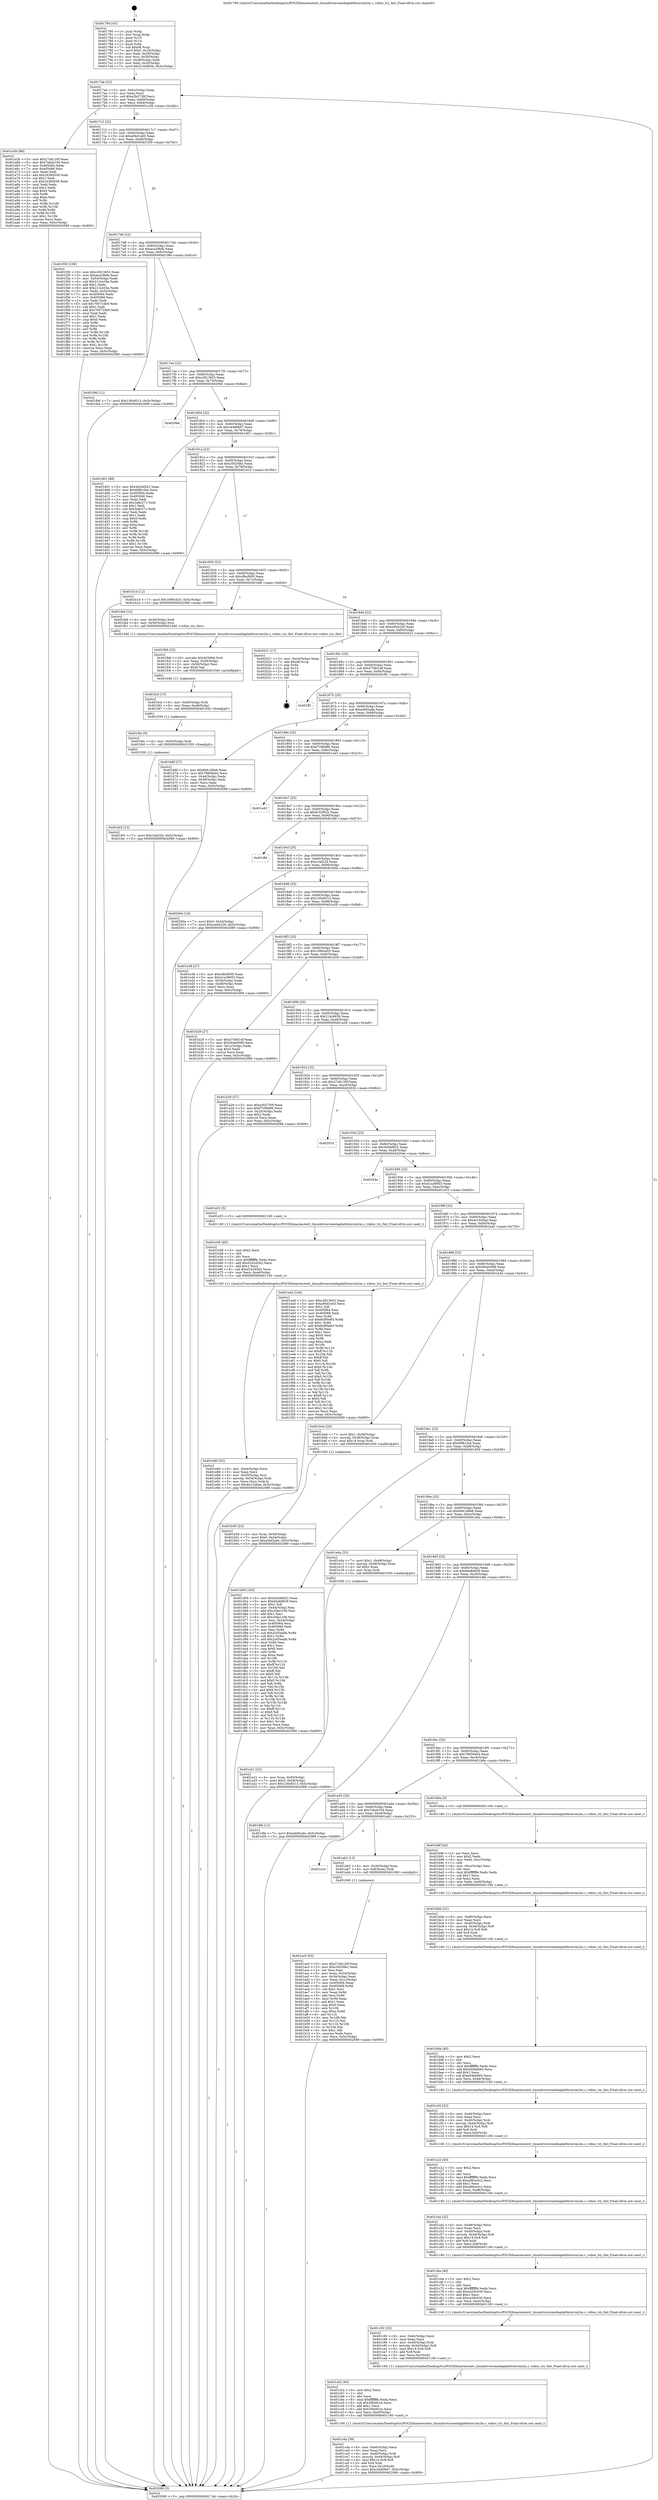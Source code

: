 digraph "0x401780" {
  label = "0x401780 (/mnt/c/Users/mathe/Desktop/tcc/POCII/binaries/extr_linuxdriversmediaplatformvim2m.c_vidioc_try_fmt_Final-ollvm.out::main(0))"
  labelloc = "t"
  node[shape=record]

  Entry [label="",width=0.3,height=0.3,shape=circle,fillcolor=black,style=filled]
  "0x4017ab" [label="{
     0x4017ab [23]\l
     | [instrs]\l
     &nbsp;&nbsp;0x4017ab \<+3\>: mov -0x5c(%rbp),%eax\l
     &nbsp;&nbsp;0x4017ae \<+2\>: mov %eax,%ecx\l
     &nbsp;&nbsp;0x4017b0 \<+6\>: sub $0xa3b3730f,%ecx\l
     &nbsp;&nbsp;0x4017b6 \<+3\>: mov %eax,-0x60(%rbp)\l
     &nbsp;&nbsp;0x4017b9 \<+3\>: mov %ecx,-0x64(%rbp)\l
     &nbsp;&nbsp;0x4017bc \<+6\>: je 0000000000401a5b \<main+0x2db\>\l
  }"]
  "0x401a5b" [label="{
     0x401a5b [88]\l
     | [instrs]\l
     &nbsp;&nbsp;0x401a5b \<+5\>: mov $0x27a8120f,%eax\l
     &nbsp;&nbsp;0x401a60 \<+5\>: mov $0x7ebab104,%ecx\l
     &nbsp;&nbsp;0x401a65 \<+7\>: mov 0x405064,%edx\l
     &nbsp;&nbsp;0x401a6c \<+7\>: mov 0x405068,%esi\l
     &nbsp;&nbsp;0x401a73 \<+2\>: mov %edx,%edi\l
     &nbsp;&nbsp;0x401a75 \<+6\>: add $0x24384558,%edi\l
     &nbsp;&nbsp;0x401a7b \<+3\>: sub $0x1,%edi\l
     &nbsp;&nbsp;0x401a7e \<+6\>: sub $0x24384558,%edi\l
     &nbsp;&nbsp;0x401a84 \<+3\>: imul %edi,%edx\l
     &nbsp;&nbsp;0x401a87 \<+3\>: and $0x1,%edx\l
     &nbsp;&nbsp;0x401a8a \<+3\>: cmp $0x0,%edx\l
     &nbsp;&nbsp;0x401a8d \<+4\>: sete %r8b\l
     &nbsp;&nbsp;0x401a91 \<+3\>: cmp $0xa,%esi\l
     &nbsp;&nbsp;0x401a94 \<+4\>: setl %r9b\l
     &nbsp;&nbsp;0x401a98 \<+3\>: mov %r8b,%r10b\l
     &nbsp;&nbsp;0x401a9b \<+3\>: and %r9b,%r10b\l
     &nbsp;&nbsp;0x401a9e \<+3\>: xor %r9b,%r8b\l
     &nbsp;&nbsp;0x401aa1 \<+3\>: or %r8b,%r10b\l
     &nbsp;&nbsp;0x401aa4 \<+4\>: test $0x1,%r10b\l
     &nbsp;&nbsp;0x401aa8 \<+3\>: cmovne %ecx,%eax\l
     &nbsp;&nbsp;0x401aab \<+3\>: mov %eax,-0x5c(%rbp)\l
     &nbsp;&nbsp;0x401aae \<+5\>: jmp 0000000000402089 \<main+0x909\>\l
  }"]
  "0x4017c2" [label="{
     0x4017c2 [22]\l
     | [instrs]\l
     &nbsp;&nbsp;0x4017c2 \<+5\>: jmp 00000000004017c7 \<main+0x47\>\l
     &nbsp;&nbsp;0x4017c7 \<+3\>: mov -0x60(%rbp),%eax\l
     &nbsp;&nbsp;0x4017ca \<+5\>: sub $0xa94d1ed3,%eax\l
     &nbsp;&nbsp;0x4017cf \<+3\>: mov %eax,-0x68(%rbp)\l
     &nbsp;&nbsp;0x4017d2 \<+6\>: je 0000000000401f30 \<main+0x7b0\>\l
  }"]
  Exit [label="",width=0.3,height=0.3,shape=circle,fillcolor=black,style=filled,peripheries=2]
  "0x401f30" [label="{
     0x401f30 [109]\l
     | [instrs]\l
     &nbsp;&nbsp;0x401f30 \<+5\>: mov $0xc2813653,%eax\l
     &nbsp;&nbsp;0x401f35 \<+5\>: mov $0xaca29bfe,%ecx\l
     &nbsp;&nbsp;0x401f3a \<+3\>: mov -0x54(%rbp),%edx\l
     &nbsp;&nbsp;0x401f3d \<+6\>: sub $0x212ce1ba,%edx\l
     &nbsp;&nbsp;0x401f43 \<+3\>: add $0x1,%edx\l
     &nbsp;&nbsp;0x401f46 \<+6\>: add $0x212ce1ba,%edx\l
     &nbsp;&nbsp;0x401f4c \<+3\>: mov %edx,-0x54(%rbp)\l
     &nbsp;&nbsp;0x401f4f \<+7\>: mov 0x405064,%edx\l
     &nbsp;&nbsp;0x401f56 \<+7\>: mov 0x405068,%esi\l
     &nbsp;&nbsp;0x401f5d \<+2\>: mov %edx,%edi\l
     &nbsp;&nbsp;0x401f5f \<+6\>: sub $0x700724b0,%edi\l
     &nbsp;&nbsp;0x401f65 \<+3\>: sub $0x1,%edi\l
     &nbsp;&nbsp;0x401f68 \<+6\>: add $0x700724b0,%edi\l
     &nbsp;&nbsp;0x401f6e \<+3\>: imul %edi,%edx\l
     &nbsp;&nbsp;0x401f71 \<+3\>: and $0x1,%edx\l
     &nbsp;&nbsp;0x401f74 \<+3\>: cmp $0x0,%edx\l
     &nbsp;&nbsp;0x401f77 \<+4\>: sete %r8b\l
     &nbsp;&nbsp;0x401f7b \<+3\>: cmp $0xa,%esi\l
     &nbsp;&nbsp;0x401f7e \<+4\>: setl %r9b\l
     &nbsp;&nbsp;0x401f82 \<+3\>: mov %r8b,%r10b\l
     &nbsp;&nbsp;0x401f85 \<+3\>: and %r9b,%r10b\l
     &nbsp;&nbsp;0x401f88 \<+3\>: xor %r9b,%r8b\l
     &nbsp;&nbsp;0x401f8b \<+3\>: or %r8b,%r10b\l
     &nbsp;&nbsp;0x401f8e \<+4\>: test $0x1,%r10b\l
     &nbsp;&nbsp;0x401f92 \<+3\>: cmovne %ecx,%eax\l
     &nbsp;&nbsp;0x401f95 \<+3\>: mov %eax,-0x5c(%rbp)\l
     &nbsp;&nbsp;0x401f98 \<+5\>: jmp 0000000000402089 \<main+0x909\>\l
  }"]
  "0x4017d8" [label="{
     0x4017d8 [22]\l
     | [instrs]\l
     &nbsp;&nbsp;0x4017d8 \<+5\>: jmp 00000000004017dd \<main+0x5d\>\l
     &nbsp;&nbsp;0x4017dd \<+3\>: mov -0x60(%rbp),%eax\l
     &nbsp;&nbsp;0x4017e0 \<+5\>: sub $0xaca29bfe,%eax\l
     &nbsp;&nbsp;0x4017e5 \<+3\>: mov %eax,-0x6c(%rbp)\l
     &nbsp;&nbsp;0x4017e8 \<+6\>: je 0000000000401f9d \<main+0x81d\>\l
  }"]
  "0x401fe5" [label="{
     0x401fe5 [12]\l
     | [instrs]\l
     &nbsp;&nbsp;0x401fe5 \<+7\>: movl $0xc3af22d,-0x5c(%rbp)\l
     &nbsp;&nbsp;0x401fec \<+5\>: jmp 0000000000402089 \<main+0x909\>\l
  }"]
  "0x401f9d" [label="{
     0x401f9d [12]\l
     | [instrs]\l
     &nbsp;&nbsp;0x401f9d \<+7\>: movl $0x130c8513,-0x5c(%rbp)\l
     &nbsp;&nbsp;0x401fa4 \<+5\>: jmp 0000000000402089 \<main+0x909\>\l
  }"]
  "0x4017ee" [label="{
     0x4017ee [22]\l
     | [instrs]\l
     &nbsp;&nbsp;0x4017ee \<+5\>: jmp 00000000004017f3 \<main+0x73\>\l
     &nbsp;&nbsp;0x4017f3 \<+3\>: mov -0x60(%rbp),%eax\l
     &nbsp;&nbsp;0x4017f6 \<+5\>: sub $0xc2813653,%eax\l
     &nbsp;&nbsp;0x4017fb \<+3\>: mov %eax,-0x70(%rbp)\l
     &nbsp;&nbsp;0x4017fe \<+6\>: je 000000000040206d \<main+0x8ed\>\l
  }"]
  "0x401fdc" [label="{
     0x401fdc [9]\l
     | [instrs]\l
     &nbsp;&nbsp;0x401fdc \<+4\>: mov -0x50(%rbp),%rdi\l
     &nbsp;&nbsp;0x401fe0 \<+5\>: call 0000000000401030 \<free@plt\>\l
     | [calls]\l
     &nbsp;&nbsp;0x401030 \{1\} (unknown)\l
  }"]
  "0x40206d" [label="{
     0x40206d\l
  }", style=dashed]
  "0x401804" [label="{
     0x401804 [22]\l
     | [instrs]\l
     &nbsp;&nbsp;0x401804 \<+5\>: jmp 0000000000401809 \<main+0x89\>\l
     &nbsp;&nbsp;0x401809 \<+3\>: mov -0x60(%rbp),%eax\l
     &nbsp;&nbsp;0x40180c \<+5\>: sub $0xc44d06d7,%eax\l
     &nbsp;&nbsp;0x401811 \<+3\>: mov %eax,-0x74(%rbp)\l
     &nbsp;&nbsp;0x401814 \<+6\>: je 0000000000401d01 \<main+0x581\>\l
  }"]
  "0x401fcd" [label="{
     0x401fcd [15]\l
     | [instrs]\l
     &nbsp;&nbsp;0x401fcd \<+4\>: mov -0x40(%rbp),%rdi\l
     &nbsp;&nbsp;0x401fd1 \<+6\>: mov %eax,-0xe8(%rbp)\l
     &nbsp;&nbsp;0x401fd7 \<+5\>: call 0000000000401030 \<free@plt\>\l
     | [calls]\l
     &nbsp;&nbsp;0x401030 \{1\} (unknown)\l
  }"]
  "0x401d01" [label="{
     0x401d01 [88]\l
     | [instrs]\l
     &nbsp;&nbsp;0x401d01 \<+5\>: mov $0x3e5dd922,%eax\l
     &nbsp;&nbsp;0x401d06 \<+5\>: mov $0x69fb1fa4,%ecx\l
     &nbsp;&nbsp;0x401d0b \<+7\>: mov 0x405064,%edx\l
     &nbsp;&nbsp;0x401d12 \<+7\>: mov 0x405068,%esi\l
     &nbsp;&nbsp;0x401d19 \<+2\>: mov %edx,%edi\l
     &nbsp;&nbsp;0x401d1b \<+6\>: add $0x3a8c271,%edi\l
     &nbsp;&nbsp;0x401d21 \<+3\>: sub $0x1,%edi\l
     &nbsp;&nbsp;0x401d24 \<+6\>: sub $0x3a8c271,%edi\l
     &nbsp;&nbsp;0x401d2a \<+3\>: imul %edi,%edx\l
     &nbsp;&nbsp;0x401d2d \<+3\>: and $0x1,%edx\l
     &nbsp;&nbsp;0x401d30 \<+3\>: cmp $0x0,%edx\l
     &nbsp;&nbsp;0x401d33 \<+4\>: sete %r8b\l
     &nbsp;&nbsp;0x401d37 \<+3\>: cmp $0xa,%esi\l
     &nbsp;&nbsp;0x401d3a \<+4\>: setl %r9b\l
     &nbsp;&nbsp;0x401d3e \<+3\>: mov %r8b,%r10b\l
     &nbsp;&nbsp;0x401d41 \<+3\>: and %r9b,%r10b\l
     &nbsp;&nbsp;0x401d44 \<+3\>: xor %r9b,%r8b\l
     &nbsp;&nbsp;0x401d47 \<+3\>: or %r8b,%r10b\l
     &nbsp;&nbsp;0x401d4a \<+4\>: test $0x1,%r10b\l
     &nbsp;&nbsp;0x401d4e \<+3\>: cmovne %ecx,%eax\l
     &nbsp;&nbsp;0x401d51 \<+3\>: mov %eax,-0x5c(%rbp)\l
     &nbsp;&nbsp;0x401d54 \<+5\>: jmp 0000000000402089 \<main+0x909\>\l
  }"]
  "0x40181a" [label="{
     0x40181a [22]\l
     | [instrs]\l
     &nbsp;&nbsp;0x40181a \<+5\>: jmp 000000000040181f \<main+0x9f\>\l
     &nbsp;&nbsp;0x40181f \<+3\>: mov -0x60(%rbp),%eax\l
     &nbsp;&nbsp;0x401822 \<+5\>: sub $0xc502f4bc,%eax\l
     &nbsp;&nbsp;0x401827 \<+3\>: mov %eax,-0x78(%rbp)\l
     &nbsp;&nbsp;0x40182a \<+6\>: je 0000000000401b1d \<main+0x39d\>\l
  }"]
  "0x401fb6" [label="{
     0x401fb6 [23]\l
     | [instrs]\l
     &nbsp;&nbsp;0x401fb6 \<+10\>: movabs $0x4030b6,%rdi\l
     &nbsp;&nbsp;0x401fc0 \<+3\>: mov %eax,-0x58(%rbp)\l
     &nbsp;&nbsp;0x401fc3 \<+3\>: mov -0x58(%rbp),%esi\l
     &nbsp;&nbsp;0x401fc6 \<+2\>: mov $0x0,%al\l
     &nbsp;&nbsp;0x401fc8 \<+5\>: call 0000000000401040 \<printf@plt\>\l
     | [calls]\l
     &nbsp;&nbsp;0x401040 \{1\} (unknown)\l
  }"]
  "0x401b1d" [label="{
     0x401b1d [12]\l
     | [instrs]\l
     &nbsp;&nbsp;0x401b1d \<+7\>: movl $0x1890cd25,-0x5c(%rbp)\l
     &nbsp;&nbsp;0x401b24 \<+5\>: jmp 0000000000402089 \<main+0x909\>\l
  }"]
  "0x401830" [label="{
     0x401830 [22]\l
     | [instrs]\l
     &nbsp;&nbsp;0x401830 \<+5\>: jmp 0000000000401835 \<main+0xb5\>\l
     &nbsp;&nbsp;0x401835 \<+3\>: mov -0x60(%rbp),%eax\l
     &nbsp;&nbsp;0x401838 \<+5\>: sub $0xc8bcf000,%eax\l
     &nbsp;&nbsp;0x40183d \<+3\>: mov %eax,-0x7c(%rbp)\l
     &nbsp;&nbsp;0x401840 \<+6\>: je 0000000000401fa9 \<main+0x829\>\l
  }"]
  "0x401e80" [label="{
     0x401e80 [32]\l
     | [instrs]\l
     &nbsp;&nbsp;0x401e80 \<+6\>: mov -0xe4(%rbp),%ecx\l
     &nbsp;&nbsp;0x401e86 \<+3\>: imul %eax,%ecx\l
     &nbsp;&nbsp;0x401e89 \<+4\>: mov -0x50(%rbp),%rsi\l
     &nbsp;&nbsp;0x401e8d \<+4\>: movslq -0x54(%rbp),%rdi\l
     &nbsp;&nbsp;0x401e91 \<+3\>: mov %ecx,(%rsi,%rdi,4)\l
     &nbsp;&nbsp;0x401e94 \<+7\>: movl $0x4e1526ae,-0x5c(%rbp)\l
     &nbsp;&nbsp;0x401e9b \<+5\>: jmp 0000000000402089 \<main+0x909\>\l
  }"]
  "0x401fa9" [label="{
     0x401fa9 [13]\l
     | [instrs]\l
     &nbsp;&nbsp;0x401fa9 \<+4\>: mov -0x40(%rbp),%rdi\l
     &nbsp;&nbsp;0x401fad \<+4\>: mov -0x50(%rbp),%rsi\l
     &nbsp;&nbsp;0x401fb1 \<+5\>: call 00000000004013d0 \<vidioc_try_fmt\>\l
     | [calls]\l
     &nbsp;&nbsp;0x4013d0 \{1\} (/mnt/c/Users/mathe/Desktop/tcc/POCII/binaries/extr_linuxdriversmediaplatformvim2m.c_vidioc_try_fmt_Final-ollvm.out::vidioc_try_fmt)\l
  }"]
  "0x401846" [label="{
     0x401846 [22]\l
     | [instrs]\l
     &nbsp;&nbsp;0x401846 \<+5\>: jmp 000000000040184b \<main+0xcb\>\l
     &nbsp;&nbsp;0x40184b \<+3\>: mov -0x60(%rbp),%eax\l
     &nbsp;&nbsp;0x40184e \<+5\>: sub $0xcef44226,%eax\l
     &nbsp;&nbsp;0x401853 \<+3\>: mov %eax,-0x80(%rbp)\l
     &nbsp;&nbsp;0x401856 \<+6\>: je 0000000000402021 \<main+0x8a1\>\l
  }"]
  "0x401e58" [label="{
     0x401e58 [40]\l
     | [instrs]\l
     &nbsp;&nbsp;0x401e58 \<+5\>: mov $0x2,%ecx\l
     &nbsp;&nbsp;0x401e5d \<+1\>: cltd\l
     &nbsp;&nbsp;0x401e5e \<+2\>: idiv %ecx\l
     &nbsp;&nbsp;0x401e60 \<+6\>: imul $0xfffffffe,%edx,%ecx\l
     &nbsp;&nbsp;0x401e66 \<+6\>: add $0xd1b2d262,%ecx\l
     &nbsp;&nbsp;0x401e6c \<+3\>: add $0x1,%ecx\l
     &nbsp;&nbsp;0x401e6f \<+6\>: sub $0xd1b2d262,%ecx\l
     &nbsp;&nbsp;0x401e75 \<+6\>: mov %ecx,-0xe4(%rbp)\l
     &nbsp;&nbsp;0x401e7b \<+5\>: call 0000000000401160 \<next_i\>\l
     | [calls]\l
     &nbsp;&nbsp;0x401160 \{1\} (/mnt/c/Users/mathe/Desktop/tcc/POCII/binaries/extr_linuxdriversmediaplatformvim2m.c_vidioc_try_fmt_Final-ollvm.out::next_i)\l
  }"]
  "0x402021" [label="{
     0x402021 [17]\l
     | [instrs]\l
     &nbsp;&nbsp;0x402021 \<+3\>: mov -0x24(%rbp),%eax\l
     &nbsp;&nbsp;0x402024 \<+7\>: add $0xd8,%rsp\l
     &nbsp;&nbsp;0x40202b \<+1\>: pop %rbx\l
     &nbsp;&nbsp;0x40202c \<+2\>: pop %r14\l
     &nbsp;&nbsp;0x40202e \<+2\>: pop %r15\l
     &nbsp;&nbsp;0x402030 \<+1\>: pop %rbp\l
     &nbsp;&nbsp;0x402031 \<+1\>: ret\l
  }"]
  "0x40185c" [label="{
     0x40185c [25]\l
     | [instrs]\l
     &nbsp;&nbsp;0x40185c \<+5\>: jmp 0000000000401861 \<main+0xe1\>\l
     &nbsp;&nbsp;0x401861 \<+3\>: mov -0x60(%rbp),%eax\l
     &nbsp;&nbsp;0x401864 \<+5\>: sub $0xd758d1df,%eax\l
     &nbsp;&nbsp;0x401869 \<+6\>: mov %eax,-0x84(%rbp)\l
     &nbsp;&nbsp;0x40186f \<+6\>: je 0000000000401ff1 \<main+0x871\>\l
  }"]
  "0x401e21" [label="{
     0x401e21 [23]\l
     | [instrs]\l
     &nbsp;&nbsp;0x401e21 \<+4\>: mov %rax,-0x50(%rbp)\l
     &nbsp;&nbsp;0x401e25 \<+7\>: movl $0x0,-0x54(%rbp)\l
     &nbsp;&nbsp;0x401e2c \<+7\>: movl $0x130c8513,-0x5c(%rbp)\l
     &nbsp;&nbsp;0x401e33 \<+5\>: jmp 0000000000402089 \<main+0x909\>\l
  }"]
  "0x401ff1" [label="{
     0x401ff1\l
  }", style=dashed]
  "0x401875" [label="{
     0x401875 [25]\l
     | [instrs]\l
     &nbsp;&nbsp;0x401875 \<+5\>: jmp 000000000040187a \<main+0xfa\>\l
     &nbsp;&nbsp;0x40187a \<+3\>: mov -0x60(%rbp),%eax\l
     &nbsp;&nbsp;0x40187d \<+5\>: sub $0xe4bf2a4e,%eax\l
     &nbsp;&nbsp;0x401882 \<+6\>: mov %eax,-0x88(%rbp)\l
     &nbsp;&nbsp;0x401888 \<+6\>: je 0000000000401b6f \<main+0x3ef\>\l
  }"]
  "0x401cda" [label="{
     0x401cda [39]\l
     | [instrs]\l
     &nbsp;&nbsp;0x401cda \<+6\>: mov -0xe0(%rbp),%ecx\l
     &nbsp;&nbsp;0x401ce0 \<+3\>: imul %eax,%ecx\l
     &nbsp;&nbsp;0x401ce3 \<+4\>: mov -0x40(%rbp),%rdi\l
     &nbsp;&nbsp;0x401ce7 \<+4\>: movslq -0x44(%rbp),%r8\l
     &nbsp;&nbsp;0x401ceb \<+4\>: imul $0x14,%r8,%r8\l
     &nbsp;&nbsp;0x401cef \<+3\>: add %r8,%rdi\l
     &nbsp;&nbsp;0x401cf2 \<+3\>: mov %ecx,0x10(%rdi)\l
     &nbsp;&nbsp;0x401cf5 \<+7\>: movl $0xc44d06d7,-0x5c(%rbp)\l
     &nbsp;&nbsp;0x401cfc \<+5\>: jmp 0000000000402089 \<main+0x909\>\l
  }"]
  "0x401b6f" [label="{
     0x401b6f [27]\l
     | [instrs]\l
     &nbsp;&nbsp;0x401b6f \<+5\>: mov $0x6b61d6e6,%eax\l
     &nbsp;&nbsp;0x401b74 \<+5\>: mov $0x79859a04,%ecx\l
     &nbsp;&nbsp;0x401b79 \<+3\>: mov -0x44(%rbp),%edx\l
     &nbsp;&nbsp;0x401b7c \<+3\>: cmp -0x38(%rbp),%edx\l
     &nbsp;&nbsp;0x401b7f \<+3\>: cmovl %ecx,%eax\l
     &nbsp;&nbsp;0x401b82 \<+3\>: mov %eax,-0x5c(%rbp)\l
     &nbsp;&nbsp;0x401b85 \<+5\>: jmp 0000000000402089 \<main+0x909\>\l
  }"]
  "0x40188e" [label="{
     0x40188e [25]\l
     | [instrs]\l
     &nbsp;&nbsp;0x40188e \<+5\>: jmp 0000000000401893 \<main+0x113\>\l
     &nbsp;&nbsp;0x401893 \<+3\>: mov -0x60(%rbp),%eax\l
     &nbsp;&nbsp;0x401896 \<+5\>: sub $0xf7c98d96,%eax\l
     &nbsp;&nbsp;0x40189b \<+6\>: mov %eax,-0x8c(%rbp)\l
     &nbsp;&nbsp;0x4018a1 \<+6\>: je 0000000000401a43 \<main+0x2c3\>\l
  }"]
  "0x401cb2" [label="{
     0x401cb2 [40]\l
     | [instrs]\l
     &nbsp;&nbsp;0x401cb2 \<+5\>: mov $0x2,%ecx\l
     &nbsp;&nbsp;0x401cb7 \<+1\>: cltd\l
     &nbsp;&nbsp;0x401cb8 \<+2\>: idiv %ecx\l
     &nbsp;&nbsp;0x401cba \<+6\>: imul $0xfffffffe,%edx,%ecx\l
     &nbsp;&nbsp;0x401cc0 \<+6\>: sub $0x30bbfc24,%ecx\l
     &nbsp;&nbsp;0x401cc6 \<+3\>: add $0x1,%ecx\l
     &nbsp;&nbsp;0x401cc9 \<+6\>: add $0x30bbfc24,%ecx\l
     &nbsp;&nbsp;0x401ccf \<+6\>: mov %ecx,-0xe0(%rbp)\l
     &nbsp;&nbsp;0x401cd5 \<+5\>: call 0000000000401160 \<next_i\>\l
     | [calls]\l
     &nbsp;&nbsp;0x401160 \{1\} (/mnt/c/Users/mathe/Desktop/tcc/POCII/binaries/extr_linuxdriversmediaplatformvim2m.c_vidioc_try_fmt_Final-ollvm.out::next_i)\l
  }"]
  "0x401a43" [label="{
     0x401a43\l
  }", style=dashed]
  "0x4018a7" [label="{
     0x4018a7 [25]\l
     | [instrs]\l
     &nbsp;&nbsp;0x4018a7 \<+5\>: jmp 00000000004018ac \<main+0x12c\>\l
     &nbsp;&nbsp;0x4018ac \<+3\>: mov -0x60(%rbp),%eax\l
     &nbsp;&nbsp;0x4018af \<+5\>: sub $0xfc32902c,%eax\l
     &nbsp;&nbsp;0x4018b4 \<+6\>: mov %eax,-0x90(%rbp)\l
     &nbsp;&nbsp;0x4018ba \<+6\>: je 0000000000401ffd \<main+0x87d\>\l
  }"]
  "0x401c92" [label="{
     0x401c92 [32]\l
     | [instrs]\l
     &nbsp;&nbsp;0x401c92 \<+6\>: mov -0xdc(%rbp),%ecx\l
     &nbsp;&nbsp;0x401c98 \<+3\>: imul %eax,%ecx\l
     &nbsp;&nbsp;0x401c9b \<+4\>: mov -0x40(%rbp),%rdi\l
     &nbsp;&nbsp;0x401c9f \<+4\>: movslq -0x44(%rbp),%r8\l
     &nbsp;&nbsp;0x401ca3 \<+4\>: imul $0x14,%r8,%r8\l
     &nbsp;&nbsp;0x401ca7 \<+3\>: add %r8,%rdi\l
     &nbsp;&nbsp;0x401caa \<+3\>: mov %ecx,0xc(%rdi)\l
     &nbsp;&nbsp;0x401cad \<+5\>: call 0000000000401160 \<next_i\>\l
     | [calls]\l
     &nbsp;&nbsp;0x401160 \{1\} (/mnt/c/Users/mathe/Desktop/tcc/POCII/binaries/extr_linuxdriversmediaplatformvim2m.c_vidioc_try_fmt_Final-ollvm.out::next_i)\l
  }"]
  "0x401ffd" [label="{
     0x401ffd\l
  }", style=dashed]
  "0x4018c0" [label="{
     0x4018c0 [25]\l
     | [instrs]\l
     &nbsp;&nbsp;0x4018c0 \<+5\>: jmp 00000000004018c5 \<main+0x145\>\l
     &nbsp;&nbsp;0x4018c5 \<+3\>: mov -0x60(%rbp),%eax\l
     &nbsp;&nbsp;0x4018c8 \<+5\>: sub $0xc3af22d,%eax\l
     &nbsp;&nbsp;0x4018cd \<+6\>: mov %eax,-0x94(%rbp)\l
     &nbsp;&nbsp;0x4018d3 \<+6\>: je 000000000040200e \<main+0x88e\>\l
  }"]
  "0x401c6a" [label="{
     0x401c6a [40]\l
     | [instrs]\l
     &nbsp;&nbsp;0x401c6a \<+5\>: mov $0x2,%ecx\l
     &nbsp;&nbsp;0x401c6f \<+1\>: cltd\l
     &nbsp;&nbsp;0x401c70 \<+2\>: idiv %ecx\l
     &nbsp;&nbsp;0x401c72 \<+6\>: imul $0xfffffffe,%edx,%ecx\l
     &nbsp;&nbsp;0x401c78 \<+6\>: add $0xce29c030,%ecx\l
     &nbsp;&nbsp;0x401c7e \<+3\>: add $0x1,%ecx\l
     &nbsp;&nbsp;0x401c81 \<+6\>: sub $0xce29c030,%ecx\l
     &nbsp;&nbsp;0x401c87 \<+6\>: mov %ecx,-0xdc(%rbp)\l
     &nbsp;&nbsp;0x401c8d \<+5\>: call 0000000000401160 \<next_i\>\l
     | [calls]\l
     &nbsp;&nbsp;0x401160 \{1\} (/mnt/c/Users/mathe/Desktop/tcc/POCII/binaries/extr_linuxdriversmediaplatformvim2m.c_vidioc_try_fmt_Final-ollvm.out::next_i)\l
  }"]
  "0x40200e" [label="{
     0x40200e [19]\l
     | [instrs]\l
     &nbsp;&nbsp;0x40200e \<+7\>: movl $0x0,-0x24(%rbp)\l
     &nbsp;&nbsp;0x402015 \<+7\>: movl $0xcef44226,-0x5c(%rbp)\l
     &nbsp;&nbsp;0x40201c \<+5\>: jmp 0000000000402089 \<main+0x909\>\l
  }"]
  "0x4018d9" [label="{
     0x4018d9 [25]\l
     | [instrs]\l
     &nbsp;&nbsp;0x4018d9 \<+5\>: jmp 00000000004018de \<main+0x15e\>\l
     &nbsp;&nbsp;0x4018de \<+3\>: mov -0x60(%rbp),%eax\l
     &nbsp;&nbsp;0x4018e1 \<+5\>: sub $0x130c8513,%eax\l
     &nbsp;&nbsp;0x4018e6 \<+6\>: mov %eax,-0x98(%rbp)\l
     &nbsp;&nbsp;0x4018ec \<+6\>: je 0000000000401e38 \<main+0x6b8\>\l
  }"]
  "0x401c4a" [label="{
     0x401c4a [32]\l
     | [instrs]\l
     &nbsp;&nbsp;0x401c4a \<+6\>: mov -0xd8(%rbp),%ecx\l
     &nbsp;&nbsp;0x401c50 \<+3\>: imul %eax,%ecx\l
     &nbsp;&nbsp;0x401c53 \<+4\>: mov -0x40(%rbp),%rdi\l
     &nbsp;&nbsp;0x401c57 \<+4\>: movslq -0x44(%rbp),%r8\l
     &nbsp;&nbsp;0x401c5b \<+4\>: imul $0x14,%r8,%r8\l
     &nbsp;&nbsp;0x401c5f \<+3\>: add %r8,%rdi\l
     &nbsp;&nbsp;0x401c62 \<+3\>: mov %ecx,0x8(%rdi)\l
     &nbsp;&nbsp;0x401c65 \<+5\>: call 0000000000401160 \<next_i\>\l
     | [calls]\l
     &nbsp;&nbsp;0x401160 \{1\} (/mnt/c/Users/mathe/Desktop/tcc/POCII/binaries/extr_linuxdriversmediaplatformvim2m.c_vidioc_try_fmt_Final-ollvm.out::next_i)\l
  }"]
  "0x401e38" [label="{
     0x401e38 [27]\l
     | [instrs]\l
     &nbsp;&nbsp;0x401e38 \<+5\>: mov $0xc8bcf000,%eax\l
     &nbsp;&nbsp;0x401e3d \<+5\>: mov $0x41a39953,%ecx\l
     &nbsp;&nbsp;0x401e42 \<+3\>: mov -0x54(%rbp),%edx\l
     &nbsp;&nbsp;0x401e45 \<+3\>: cmp -0x48(%rbp),%edx\l
     &nbsp;&nbsp;0x401e48 \<+3\>: cmovl %ecx,%eax\l
     &nbsp;&nbsp;0x401e4b \<+3\>: mov %eax,-0x5c(%rbp)\l
     &nbsp;&nbsp;0x401e4e \<+5\>: jmp 0000000000402089 \<main+0x909\>\l
  }"]
  "0x4018f2" [label="{
     0x4018f2 [25]\l
     | [instrs]\l
     &nbsp;&nbsp;0x4018f2 \<+5\>: jmp 00000000004018f7 \<main+0x177\>\l
     &nbsp;&nbsp;0x4018f7 \<+3\>: mov -0x60(%rbp),%eax\l
     &nbsp;&nbsp;0x4018fa \<+5\>: sub $0x1890cd25,%eax\l
     &nbsp;&nbsp;0x4018ff \<+6\>: mov %eax,-0x9c(%rbp)\l
     &nbsp;&nbsp;0x401905 \<+6\>: je 0000000000401b29 \<main+0x3a9\>\l
  }"]
  "0x401c22" [label="{
     0x401c22 [40]\l
     | [instrs]\l
     &nbsp;&nbsp;0x401c22 \<+5\>: mov $0x2,%ecx\l
     &nbsp;&nbsp;0x401c27 \<+1\>: cltd\l
     &nbsp;&nbsp;0x401c28 \<+2\>: idiv %ecx\l
     &nbsp;&nbsp;0x401c2a \<+6\>: imul $0xfffffffe,%edx,%ecx\l
     &nbsp;&nbsp;0x401c30 \<+6\>: sub $0xa86ce3c2,%ecx\l
     &nbsp;&nbsp;0x401c36 \<+3\>: add $0x1,%ecx\l
     &nbsp;&nbsp;0x401c39 \<+6\>: add $0xa86ce3c2,%ecx\l
     &nbsp;&nbsp;0x401c3f \<+6\>: mov %ecx,-0xd8(%rbp)\l
     &nbsp;&nbsp;0x401c45 \<+5\>: call 0000000000401160 \<next_i\>\l
     | [calls]\l
     &nbsp;&nbsp;0x401160 \{1\} (/mnt/c/Users/mathe/Desktop/tcc/POCII/binaries/extr_linuxdriversmediaplatformvim2m.c_vidioc_try_fmt_Final-ollvm.out::next_i)\l
  }"]
  "0x401b29" [label="{
     0x401b29 [27]\l
     | [instrs]\l
     &nbsp;&nbsp;0x401b29 \<+5\>: mov $0xd758d1df,%eax\l
     &nbsp;&nbsp;0x401b2e \<+5\>: mov $0x564e0098,%ecx\l
     &nbsp;&nbsp;0x401b33 \<+3\>: mov -0x1c(%rbp),%edx\l
     &nbsp;&nbsp;0x401b36 \<+3\>: cmp $0x0,%edx\l
     &nbsp;&nbsp;0x401b39 \<+3\>: cmove %ecx,%eax\l
     &nbsp;&nbsp;0x401b3c \<+3\>: mov %eax,-0x5c(%rbp)\l
     &nbsp;&nbsp;0x401b3f \<+5\>: jmp 0000000000402089 \<main+0x909\>\l
  }"]
  "0x40190b" [label="{
     0x40190b [25]\l
     | [instrs]\l
     &nbsp;&nbsp;0x40190b \<+5\>: jmp 0000000000401910 \<main+0x190\>\l
     &nbsp;&nbsp;0x401910 \<+3\>: mov -0x60(%rbp),%eax\l
     &nbsp;&nbsp;0x401913 \<+5\>: sub $0x214c663b,%eax\l
     &nbsp;&nbsp;0x401918 \<+6\>: mov %eax,-0xa0(%rbp)\l
     &nbsp;&nbsp;0x40191e \<+6\>: je 0000000000401a28 \<main+0x2a8\>\l
  }"]
  "0x401c02" [label="{
     0x401c02 [32]\l
     | [instrs]\l
     &nbsp;&nbsp;0x401c02 \<+6\>: mov -0xd4(%rbp),%ecx\l
     &nbsp;&nbsp;0x401c08 \<+3\>: imul %eax,%ecx\l
     &nbsp;&nbsp;0x401c0b \<+4\>: mov -0x40(%rbp),%rdi\l
     &nbsp;&nbsp;0x401c0f \<+4\>: movslq -0x44(%rbp),%r8\l
     &nbsp;&nbsp;0x401c13 \<+4\>: imul $0x14,%r8,%r8\l
     &nbsp;&nbsp;0x401c17 \<+3\>: add %r8,%rdi\l
     &nbsp;&nbsp;0x401c1a \<+3\>: mov %ecx,0x4(%rdi)\l
     &nbsp;&nbsp;0x401c1d \<+5\>: call 0000000000401160 \<next_i\>\l
     | [calls]\l
     &nbsp;&nbsp;0x401160 \{1\} (/mnt/c/Users/mathe/Desktop/tcc/POCII/binaries/extr_linuxdriversmediaplatformvim2m.c_vidioc_try_fmt_Final-ollvm.out::next_i)\l
  }"]
  "0x401a28" [label="{
     0x401a28 [27]\l
     | [instrs]\l
     &nbsp;&nbsp;0x401a28 \<+5\>: mov $0xa3b3730f,%eax\l
     &nbsp;&nbsp;0x401a2d \<+5\>: mov $0xf7c98d96,%ecx\l
     &nbsp;&nbsp;0x401a32 \<+3\>: mov -0x20(%rbp),%edx\l
     &nbsp;&nbsp;0x401a35 \<+3\>: cmp $0x2,%edx\l
     &nbsp;&nbsp;0x401a38 \<+3\>: cmovne %ecx,%eax\l
     &nbsp;&nbsp;0x401a3b \<+3\>: mov %eax,-0x5c(%rbp)\l
     &nbsp;&nbsp;0x401a3e \<+5\>: jmp 0000000000402089 \<main+0x909\>\l
  }"]
  "0x401924" [label="{
     0x401924 [25]\l
     | [instrs]\l
     &nbsp;&nbsp;0x401924 \<+5\>: jmp 0000000000401929 \<main+0x1a9\>\l
     &nbsp;&nbsp;0x401929 \<+3\>: mov -0x60(%rbp),%eax\l
     &nbsp;&nbsp;0x40192c \<+5\>: sub $0x27a8120f,%eax\l
     &nbsp;&nbsp;0x401931 \<+6\>: mov %eax,-0xa4(%rbp)\l
     &nbsp;&nbsp;0x401937 \<+6\>: je 0000000000402032 \<main+0x8b2\>\l
  }"]
  "0x402089" [label="{
     0x402089 [5]\l
     | [instrs]\l
     &nbsp;&nbsp;0x402089 \<+5\>: jmp 00000000004017ab \<main+0x2b\>\l
  }"]
  "0x401780" [label="{
     0x401780 [43]\l
     | [instrs]\l
     &nbsp;&nbsp;0x401780 \<+1\>: push %rbp\l
     &nbsp;&nbsp;0x401781 \<+3\>: mov %rsp,%rbp\l
     &nbsp;&nbsp;0x401784 \<+2\>: push %r15\l
     &nbsp;&nbsp;0x401786 \<+2\>: push %r14\l
     &nbsp;&nbsp;0x401788 \<+1\>: push %rbx\l
     &nbsp;&nbsp;0x401789 \<+7\>: sub $0xd8,%rsp\l
     &nbsp;&nbsp;0x401790 \<+7\>: movl $0x0,-0x24(%rbp)\l
     &nbsp;&nbsp;0x401797 \<+3\>: mov %edi,-0x28(%rbp)\l
     &nbsp;&nbsp;0x40179a \<+4\>: mov %rsi,-0x30(%rbp)\l
     &nbsp;&nbsp;0x40179e \<+3\>: mov -0x28(%rbp),%edi\l
     &nbsp;&nbsp;0x4017a1 \<+3\>: mov %edi,-0x20(%rbp)\l
     &nbsp;&nbsp;0x4017a4 \<+7\>: movl $0x214c663b,-0x5c(%rbp)\l
  }"]
  "0x401bda" [label="{
     0x401bda [40]\l
     | [instrs]\l
     &nbsp;&nbsp;0x401bda \<+5\>: mov $0x2,%ecx\l
     &nbsp;&nbsp;0x401bdf \<+1\>: cltd\l
     &nbsp;&nbsp;0x401be0 \<+2\>: idiv %ecx\l
     &nbsp;&nbsp;0x401be2 \<+6\>: imul $0xfffffffe,%edx,%ecx\l
     &nbsp;&nbsp;0x401be8 \<+6\>: add $0xe04bb665,%ecx\l
     &nbsp;&nbsp;0x401bee \<+3\>: add $0x1,%ecx\l
     &nbsp;&nbsp;0x401bf1 \<+6\>: sub $0xe04bb665,%ecx\l
     &nbsp;&nbsp;0x401bf7 \<+6\>: mov %ecx,-0xd4(%rbp)\l
     &nbsp;&nbsp;0x401bfd \<+5\>: call 0000000000401160 \<next_i\>\l
     | [calls]\l
     &nbsp;&nbsp;0x401160 \{1\} (/mnt/c/Users/mathe/Desktop/tcc/POCII/binaries/extr_linuxdriversmediaplatformvim2m.c_vidioc_try_fmt_Final-ollvm.out::next_i)\l
  }"]
  "0x402032" [label="{
     0x402032\l
  }", style=dashed]
  "0x40193d" [label="{
     0x40193d [25]\l
     | [instrs]\l
     &nbsp;&nbsp;0x40193d \<+5\>: jmp 0000000000401942 \<main+0x1c2\>\l
     &nbsp;&nbsp;0x401942 \<+3\>: mov -0x60(%rbp),%eax\l
     &nbsp;&nbsp;0x401945 \<+5\>: sub $0x3e5dd922,%eax\l
     &nbsp;&nbsp;0x40194a \<+6\>: mov %eax,-0xa8(%rbp)\l
     &nbsp;&nbsp;0x401950 \<+6\>: je 000000000040204e \<main+0x8ce\>\l
  }"]
  "0x401bbb" [label="{
     0x401bbb [31]\l
     | [instrs]\l
     &nbsp;&nbsp;0x401bbb \<+6\>: mov -0xd0(%rbp),%ecx\l
     &nbsp;&nbsp;0x401bc1 \<+3\>: imul %eax,%ecx\l
     &nbsp;&nbsp;0x401bc4 \<+4\>: mov -0x40(%rbp),%rdi\l
     &nbsp;&nbsp;0x401bc8 \<+4\>: movslq -0x44(%rbp),%r8\l
     &nbsp;&nbsp;0x401bcc \<+4\>: imul $0x14,%r8,%r8\l
     &nbsp;&nbsp;0x401bd0 \<+3\>: add %r8,%rdi\l
     &nbsp;&nbsp;0x401bd3 \<+2\>: mov %ecx,(%rdi)\l
     &nbsp;&nbsp;0x401bd5 \<+5\>: call 0000000000401160 \<next_i\>\l
     | [calls]\l
     &nbsp;&nbsp;0x401160 \{1\} (/mnt/c/Users/mathe/Desktop/tcc/POCII/binaries/extr_linuxdriversmediaplatformvim2m.c_vidioc_try_fmt_Final-ollvm.out::next_i)\l
  }"]
  "0x40204e" [label="{
     0x40204e\l
  }", style=dashed]
  "0x401956" [label="{
     0x401956 [25]\l
     | [instrs]\l
     &nbsp;&nbsp;0x401956 \<+5\>: jmp 000000000040195b \<main+0x1db\>\l
     &nbsp;&nbsp;0x40195b \<+3\>: mov -0x60(%rbp),%eax\l
     &nbsp;&nbsp;0x40195e \<+5\>: sub $0x41a39953,%eax\l
     &nbsp;&nbsp;0x401963 \<+6\>: mov %eax,-0xac(%rbp)\l
     &nbsp;&nbsp;0x401969 \<+6\>: je 0000000000401e53 \<main+0x6d3\>\l
  }"]
  "0x401b8f" [label="{
     0x401b8f [44]\l
     | [instrs]\l
     &nbsp;&nbsp;0x401b8f \<+2\>: xor %ecx,%ecx\l
     &nbsp;&nbsp;0x401b91 \<+5\>: mov $0x2,%edx\l
     &nbsp;&nbsp;0x401b96 \<+6\>: mov %edx,-0xcc(%rbp)\l
     &nbsp;&nbsp;0x401b9c \<+1\>: cltd\l
     &nbsp;&nbsp;0x401b9d \<+6\>: mov -0xcc(%rbp),%esi\l
     &nbsp;&nbsp;0x401ba3 \<+2\>: idiv %esi\l
     &nbsp;&nbsp;0x401ba5 \<+6\>: imul $0xfffffffe,%edx,%edx\l
     &nbsp;&nbsp;0x401bab \<+3\>: sub $0x1,%ecx\l
     &nbsp;&nbsp;0x401bae \<+2\>: sub %ecx,%edx\l
     &nbsp;&nbsp;0x401bb0 \<+6\>: mov %edx,-0xd0(%rbp)\l
     &nbsp;&nbsp;0x401bb6 \<+5\>: call 0000000000401160 \<next_i\>\l
     | [calls]\l
     &nbsp;&nbsp;0x401160 \{1\} (/mnt/c/Users/mathe/Desktop/tcc/POCII/binaries/extr_linuxdriversmediaplatformvim2m.c_vidioc_try_fmt_Final-ollvm.out::next_i)\l
  }"]
  "0x401e53" [label="{
     0x401e53 [5]\l
     | [instrs]\l
     &nbsp;&nbsp;0x401e53 \<+5\>: call 0000000000401160 \<next_i\>\l
     | [calls]\l
     &nbsp;&nbsp;0x401160 \{1\} (/mnt/c/Users/mathe/Desktop/tcc/POCII/binaries/extr_linuxdriversmediaplatformvim2m.c_vidioc_try_fmt_Final-ollvm.out::next_i)\l
  }"]
  "0x40196f" [label="{
     0x40196f [25]\l
     | [instrs]\l
     &nbsp;&nbsp;0x40196f \<+5\>: jmp 0000000000401974 \<main+0x1f4\>\l
     &nbsp;&nbsp;0x401974 \<+3\>: mov -0x60(%rbp),%eax\l
     &nbsp;&nbsp;0x401977 \<+5\>: sub $0x4e1526ae,%eax\l
     &nbsp;&nbsp;0x40197c \<+6\>: mov %eax,-0xb0(%rbp)\l
     &nbsp;&nbsp;0x401982 \<+6\>: je 0000000000401ea0 \<main+0x720\>\l
  }"]
  "0x401b58" [label="{
     0x401b58 [23]\l
     | [instrs]\l
     &nbsp;&nbsp;0x401b58 \<+4\>: mov %rax,-0x40(%rbp)\l
     &nbsp;&nbsp;0x401b5c \<+7\>: movl $0x0,-0x44(%rbp)\l
     &nbsp;&nbsp;0x401b63 \<+7\>: movl $0xe4bf2a4e,-0x5c(%rbp)\l
     &nbsp;&nbsp;0x401b6a \<+5\>: jmp 0000000000402089 \<main+0x909\>\l
  }"]
  "0x401ea0" [label="{
     0x401ea0 [144]\l
     | [instrs]\l
     &nbsp;&nbsp;0x401ea0 \<+5\>: mov $0xc2813653,%eax\l
     &nbsp;&nbsp;0x401ea5 \<+5\>: mov $0xa94d1ed3,%ecx\l
     &nbsp;&nbsp;0x401eaa \<+2\>: mov $0x1,%dl\l
     &nbsp;&nbsp;0x401eac \<+7\>: mov 0x405064,%esi\l
     &nbsp;&nbsp;0x401eb3 \<+7\>: mov 0x405068,%edi\l
     &nbsp;&nbsp;0x401eba \<+3\>: mov %esi,%r8d\l
     &nbsp;&nbsp;0x401ebd \<+7\>: sub $0x6cf95e65,%r8d\l
     &nbsp;&nbsp;0x401ec4 \<+4\>: sub $0x1,%r8d\l
     &nbsp;&nbsp;0x401ec8 \<+7\>: add $0x6cf95e65,%r8d\l
     &nbsp;&nbsp;0x401ecf \<+4\>: imul %r8d,%esi\l
     &nbsp;&nbsp;0x401ed3 \<+3\>: and $0x1,%esi\l
     &nbsp;&nbsp;0x401ed6 \<+3\>: cmp $0x0,%esi\l
     &nbsp;&nbsp;0x401ed9 \<+4\>: sete %r9b\l
     &nbsp;&nbsp;0x401edd \<+3\>: cmp $0xa,%edi\l
     &nbsp;&nbsp;0x401ee0 \<+4\>: setl %r10b\l
     &nbsp;&nbsp;0x401ee4 \<+3\>: mov %r9b,%r11b\l
     &nbsp;&nbsp;0x401ee7 \<+4\>: xor $0xff,%r11b\l
     &nbsp;&nbsp;0x401eeb \<+3\>: mov %r10b,%bl\l
     &nbsp;&nbsp;0x401eee \<+3\>: xor $0xff,%bl\l
     &nbsp;&nbsp;0x401ef1 \<+3\>: xor $0x0,%dl\l
     &nbsp;&nbsp;0x401ef4 \<+3\>: mov %r11b,%r14b\l
     &nbsp;&nbsp;0x401ef7 \<+4\>: and $0x0,%r14b\l
     &nbsp;&nbsp;0x401efb \<+3\>: and %dl,%r9b\l
     &nbsp;&nbsp;0x401efe \<+3\>: mov %bl,%r15b\l
     &nbsp;&nbsp;0x401f01 \<+4\>: and $0x0,%r15b\l
     &nbsp;&nbsp;0x401f05 \<+3\>: and %dl,%r10b\l
     &nbsp;&nbsp;0x401f08 \<+3\>: or %r9b,%r14b\l
     &nbsp;&nbsp;0x401f0b \<+3\>: or %r10b,%r15b\l
     &nbsp;&nbsp;0x401f0e \<+3\>: xor %r15b,%r14b\l
     &nbsp;&nbsp;0x401f11 \<+3\>: or %bl,%r11b\l
     &nbsp;&nbsp;0x401f14 \<+4\>: xor $0xff,%r11b\l
     &nbsp;&nbsp;0x401f18 \<+3\>: or $0x0,%dl\l
     &nbsp;&nbsp;0x401f1b \<+3\>: and %dl,%r11b\l
     &nbsp;&nbsp;0x401f1e \<+3\>: or %r11b,%r14b\l
     &nbsp;&nbsp;0x401f21 \<+4\>: test $0x1,%r14b\l
     &nbsp;&nbsp;0x401f25 \<+3\>: cmovne %ecx,%eax\l
     &nbsp;&nbsp;0x401f28 \<+3\>: mov %eax,-0x5c(%rbp)\l
     &nbsp;&nbsp;0x401f2b \<+5\>: jmp 0000000000402089 \<main+0x909\>\l
  }"]
  "0x401988" [label="{
     0x401988 [25]\l
     | [instrs]\l
     &nbsp;&nbsp;0x401988 \<+5\>: jmp 000000000040198d \<main+0x20d\>\l
     &nbsp;&nbsp;0x40198d \<+3\>: mov -0x60(%rbp),%eax\l
     &nbsp;&nbsp;0x401990 \<+5\>: sub $0x564e0098,%eax\l
     &nbsp;&nbsp;0x401995 \<+6\>: mov %eax,-0xb4(%rbp)\l
     &nbsp;&nbsp;0x40199b \<+6\>: je 0000000000401b44 \<main+0x3c4\>\l
  }"]
  "0x401ac0" [label="{
     0x401ac0 [93]\l
     | [instrs]\l
     &nbsp;&nbsp;0x401ac0 \<+5\>: mov $0x27a8120f,%ecx\l
     &nbsp;&nbsp;0x401ac5 \<+5\>: mov $0xc502f4bc,%edx\l
     &nbsp;&nbsp;0x401aca \<+2\>: xor %esi,%esi\l
     &nbsp;&nbsp;0x401acc \<+3\>: mov %eax,-0x34(%rbp)\l
     &nbsp;&nbsp;0x401acf \<+3\>: mov -0x34(%rbp),%eax\l
     &nbsp;&nbsp;0x401ad2 \<+3\>: mov %eax,-0x1c(%rbp)\l
     &nbsp;&nbsp;0x401ad5 \<+7\>: mov 0x405064,%eax\l
     &nbsp;&nbsp;0x401adc \<+8\>: mov 0x405068,%r8d\l
     &nbsp;&nbsp;0x401ae4 \<+3\>: sub $0x1,%esi\l
     &nbsp;&nbsp;0x401ae7 \<+3\>: mov %eax,%r9d\l
     &nbsp;&nbsp;0x401aea \<+3\>: add %esi,%r9d\l
     &nbsp;&nbsp;0x401aed \<+4\>: imul %r9d,%eax\l
     &nbsp;&nbsp;0x401af1 \<+3\>: and $0x1,%eax\l
     &nbsp;&nbsp;0x401af4 \<+3\>: cmp $0x0,%eax\l
     &nbsp;&nbsp;0x401af7 \<+4\>: sete %r10b\l
     &nbsp;&nbsp;0x401afb \<+4\>: cmp $0xa,%r8d\l
     &nbsp;&nbsp;0x401aff \<+4\>: setl %r11b\l
     &nbsp;&nbsp;0x401b03 \<+3\>: mov %r10b,%bl\l
     &nbsp;&nbsp;0x401b06 \<+3\>: and %r11b,%bl\l
     &nbsp;&nbsp;0x401b09 \<+3\>: xor %r11b,%r10b\l
     &nbsp;&nbsp;0x401b0c \<+3\>: or %r10b,%bl\l
     &nbsp;&nbsp;0x401b0f \<+3\>: test $0x1,%bl\l
     &nbsp;&nbsp;0x401b12 \<+3\>: cmovne %edx,%ecx\l
     &nbsp;&nbsp;0x401b15 \<+3\>: mov %ecx,-0x5c(%rbp)\l
     &nbsp;&nbsp;0x401b18 \<+5\>: jmp 0000000000402089 \<main+0x909\>\l
  }"]
  "0x401b44" [label="{
     0x401b44 [20]\l
     | [instrs]\l
     &nbsp;&nbsp;0x401b44 \<+7\>: movl $0x1,-0x38(%rbp)\l
     &nbsp;&nbsp;0x401b4b \<+4\>: movslq -0x38(%rbp),%rax\l
     &nbsp;&nbsp;0x401b4f \<+4\>: imul $0x14,%rax,%rdi\l
     &nbsp;&nbsp;0x401b53 \<+5\>: call 0000000000401050 \<malloc@plt\>\l
     | [calls]\l
     &nbsp;&nbsp;0x401050 \{1\} (unknown)\l
  }"]
  "0x4019a1" [label="{
     0x4019a1 [25]\l
     | [instrs]\l
     &nbsp;&nbsp;0x4019a1 \<+5\>: jmp 00000000004019a6 \<main+0x226\>\l
     &nbsp;&nbsp;0x4019a6 \<+3\>: mov -0x60(%rbp),%eax\l
     &nbsp;&nbsp;0x4019a9 \<+5\>: sub $0x69fb1fa4,%eax\l
     &nbsp;&nbsp;0x4019ae \<+6\>: mov %eax,-0xb8(%rbp)\l
     &nbsp;&nbsp;0x4019b4 \<+6\>: je 0000000000401d59 \<main+0x5d9\>\l
  }"]
  "0x401a1e" [label="{
     0x401a1e\l
  }", style=dashed]
  "0x401d59" [label="{
     0x401d59 [165]\l
     | [instrs]\l
     &nbsp;&nbsp;0x401d59 \<+5\>: mov $0x3e5dd922,%eax\l
     &nbsp;&nbsp;0x401d5e \<+5\>: mov $0x6da8d628,%ecx\l
     &nbsp;&nbsp;0x401d63 \<+2\>: mov $0x1,%dl\l
     &nbsp;&nbsp;0x401d65 \<+3\>: mov -0x44(%rbp),%esi\l
     &nbsp;&nbsp;0x401d68 \<+6\>: add $0xc0da1c58,%esi\l
     &nbsp;&nbsp;0x401d6e \<+3\>: add $0x1,%esi\l
     &nbsp;&nbsp;0x401d71 \<+6\>: sub $0xc0da1c58,%esi\l
     &nbsp;&nbsp;0x401d77 \<+3\>: mov %esi,-0x44(%rbp)\l
     &nbsp;&nbsp;0x401d7a \<+7\>: mov 0x405064,%esi\l
     &nbsp;&nbsp;0x401d81 \<+7\>: mov 0x405068,%edi\l
     &nbsp;&nbsp;0x401d88 \<+3\>: mov %esi,%r8d\l
     &nbsp;&nbsp;0x401d8b \<+7\>: sub $0x2c05eadb,%r8d\l
     &nbsp;&nbsp;0x401d92 \<+4\>: sub $0x1,%r8d\l
     &nbsp;&nbsp;0x401d96 \<+7\>: add $0x2c05eadb,%r8d\l
     &nbsp;&nbsp;0x401d9d \<+4\>: imul %r8d,%esi\l
     &nbsp;&nbsp;0x401da1 \<+3\>: and $0x1,%esi\l
     &nbsp;&nbsp;0x401da4 \<+3\>: cmp $0x0,%esi\l
     &nbsp;&nbsp;0x401da7 \<+4\>: sete %r9b\l
     &nbsp;&nbsp;0x401dab \<+3\>: cmp $0xa,%edi\l
     &nbsp;&nbsp;0x401dae \<+4\>: setl %r10b\l
     &nbsp;&nbsp;0x401db2 \<+3\>: mov %r9b,%r11b\l
     &nbsp;&nbsp;0x401db5 \<+4\>: xor $0xff,%r11b\l
     &nbsp;&nbsp;0x401db9 \<+3\>: mov %r10b,%bl\l
     &nbsp;&nbsp;0x401dbc \<+3\>: xor $0xff,%bl\l
     &nbsp;&nbsp;0x401dbf \<+3\>: xor $0x0,%dl\l
     &nbsp;&nbsp;0x401dc2 \<+3\>: mov %r11b,%r14b\l
     &nbsp;&nbsp;0x401dc5 \<+4\>: and $0x0,%r14b\l
     &nbsp;&nbsp;0x401dc9 \<+3\>: and %dl,%r9b\l
     &nbsp;&nbsp;0x401dcc \<+3\>: mov %bl,%r15b\l
     &nbsp;&nbsp;0x401dcf \<+4\>: and $0x0,%r15b\l
     &nbsp;&nbsp;0x401dd3 \<+3\>: and %dl,%r10b\l
     &nbsp;&nbsp;0x401dd6 \<+3\>: or %r9b,%r14b\l
     &nbsp;&nbsp;0x401dd9 \<+3\>: or %r10b,%r15b\l
     &nbsp;&nbsp;0x401ddc \<+3\>: xor %r15b,%r14b\l
     &nbsp;&nbsp;0x401ddf \<+3\>: or %bl,%r11b\l
     &nbsp;&nbsp;0x401de2 \<+4\>: xor $0xff,%r11b\l
     &nbsp;&nbsp;0x401de6 \<+3\>: or $0x0,%dl\l
     &nbsp;&nbsp;0x401de9 \<+3\>: and %dl,%r11b\l
     &nbsp;&nbsp;0x401dec \<+3\>: or %r11b,%r14b\l
     &nbsp;&nbsp;0x401def \<+4\>: test $0x1,%r14b\l
     &nbsp;&nbsp;0x401df3 \<+3\>: cmovne %ecx,%eax\l
     &nbsp;&nbsp;0x401df6 \<+3\>: mov %eax,-0x5c(%rbp)\l
     &nbsp;&nbsp;0x401df9 \<+5\>: jmp 0000000000402089 \<main+0x909\>\l
  }"]
  "0x4019ba" [label="{
     0x4019ba [25]\l
     | [instrs]\l
     &nbsp;&nbsp;0x4019ba \<+5\>: jmp 00000000004019bf \<main+0x23f\>\l
     &nbsp;&nbsp;0x4019bf \<+3\>: mov -0x60(%rbp),%eax\l
     &nbsp;&nbsp;0x4019c2 \<+5\>: sub $0x6b61d6e6,%eax\l
     &nbsp;&nbsp;0x4019c7 \<+6\>: mov %eax,-0xbc(%rbp)\l
     &nbsp;&nbsp;0x4019cd \<+6\>: je 0000000000401e0a \<main+0x68a\>\l
  }"]
  "0x401ab3" [label="{
     0x401ab3 [13]\l
     | [instrs]\l
     &nbsp;&nbsp;0x401ab3 \<+4\>: mov -0x30(%rbp),%rax\l
     &nbsp;&nbsp;0x401ab7 \<+4\>: mov 0x8(%rax),%rdi\l
     &nbsp;&nbsp;0x401abb \<+5\>: call 0000000000401060 \<atoi@plt\>\l
     | [calls]\l
     &nbsp;&nbsp;0x401060 \{1\} (unknown)\l
  }"]
  "0x401e0a" [label="{
     0x401e0a [23]\l
     | [instrs]\l
     &nbsp;&nbsp;0x401e0a \<+7\>: movl $0x1,-0x48(%rbp)\l
     &nbsp;&nbsp;0x401e11 \<+4\>: movslq -0x48(%rbp),%rax\l
     &nbsp;&nbsp;0x401e15 \<+4\>: shl $0x2,%rax\l
     &nbsp;&nbsp;0x401e19 \<+3\>: mov %rax,%rdi\l
     &nbsp;&nbsp;0x401e1c \<+5\>: call 0000000000401050 \<malloc@plt\>\l
     | [calls]\l
     &nbsp;&nbsp;0x401050 \{1\} (unknown)\l
  }"]
  "0x4019d3" [label="{
     0x4019d3 [25]\l
     | [instrs]\l
     &nbsp;&nbsp;0x4019d3 \<+5\>: jmp 00000000004019d8 \<main+0x258\>\l
     &nbsp;&nbsp;0x4019d8 \<+3\>: mov -0x60(%rbp),%eax\l
     &nbsp;&nbsp;0x4019db \<+5\>: sub $0x6da8d628,%eax\l
     &nbsp;&nbsp;0x4019e0 \<+6\>: mov %eax,-0xc0(%rbp)\l
     &nbsp;&nbsp;0x4019e6 \<+6\>: je 0000000000401dfe \<main+0x67e\>\l
  }"]
  "0x401a05" [label="{
     0x401a05 [25]\l
     | [instrs]\l
     &nbsp;&nbsp;0x401a05 \<+5\>: jmp 0000000000401a0a \<main+0x28a\>\l
     &nbsp;&nbsp;0x401a0a \<+3\>: mov -0x60(%rbp),%eax\l
     &nbsp;&nbsp;0x401a0d \<+5\>: sub $0x7ebab104,%eax\l
     &nbsp;&nbsp;0x401a12 \<+6\>: mov %eax,-0xc8(%rbp)\l
     &nbsp;&nbsp;0x401a18 \<+6\>: je 0000000000401ab3 \<main+0x333\>\l
  }"]
  "0x401dfe" [label="{
     0x401dfe [12]\l
     | [instrs]\l
     &nbsp;&nbsp;0x401dfe \<+7\>: movl $0xe4bf2a4e,-0x5c(%rbp)\l
     &nbsp;&nbsp;0x401e05 \<+5\>: jmp 0000000000402089 \<main+0x909\>\l
  }"]
  "0x4019ec" [label="{
     0x4019ec [25]\l
     | [instrs]\l
     &nbsp;&nbsp;0x4019ec \<+5\>: jmp 00000000004019f1 \<main+0x271\>\l
     &nbsp;&nbsp;0x4019f1 \<+3\>: mov -0x60(%rbp),%eax\l
     &nbsp;&nbsp;0x4019f4 \<+5\>: sub $0x79859a04,%eax\l
     &nbsp;&nbsp;0x4019f9 \<+6\>: mov %eax,-0xc4(%rbp)\l
     &nbsp;&nbsp;0x4019ff \<+6\>: je 0000000000401b8a \<main+0x40a\>\l
  }"]
  "0x401b8a" [label="{
     0x401b8a [5]\l
     | [instrs]\l
     &nbsp;&nbsp;0x401b8a \<+5\>: call 0000000000401160 \<next_i\>\l
     | [calls]\l
     &nbsp;&nbsp;0x401160 \{1\} (/mnt/c/Users/mathe/Desktop/tcc/POCII/binaries/extr_linuxdriversmediaplatformvim2m.c_vidioc_try_fmt_Final-ollvm.out::next_i)\l
  }"]
  Entry -> "0x401780" [label=" 1"]
  "0x4017ab" -> "0x401a5b" [label=" 1"]
  "0x4017ab" -> "0x4017c2" [label=" 21"]
  "0x402021" -> Exit [label=" 1"]
  "0x4017c2" -> "0x401f30" [label=" 1"]
  "0x4017c2" -> "0x4017d8" [label=" 20"]
  "0x40200e" -> "0x402089" [label=" 1"]
  "0x4017d8" -> "0x401f9d" [label=" 1"]
  "0x4017d8" -> "0x4017ee" [label=" 19"]
  "0x401fe5" -> "0x402089" [label=" 1"]
  "0x4017ee" -> "0x40206d" [label=" 0"]
  "0x4017ee" -> "0x401804" [label=" 19"]
  "0x401fdc" -> "0x401fe5" [label=" 1"]
  "0x401804" -> "0x401d01" [label=" 1"]
  "0x401804" -> "0x40181a" [label=" 18"]
  "0x401fcd" -> "0x401fdc" [label=" 1"]
  "0x40181a" -> "0x401b1d" [label=" 1"]
  "0x40181a" -> "0x401830" [label=" 17"]
  "0x401fb6" -> "0x401fcd" [label=" 1"]
  "0x401830" -> "0x401fa9" [label=" 1"]
  "0x401830" -> "0x401846" [label=" 16"]
  "0x401fa9" -> "0x401fb6" [label=" 1"]
  "0x401846" -> "0x402021" [label=" 1"]
  "0x401846" -> "0x40185c" [label=" 15"]
  "0x401f9d" -> "0x402089" [label=" 1"]
  "0x40185c" -> "0x401ff1" [label=" 0"]
  "0x40185c" -> "0x401875" [label=" 15"]
  "0x401f30" -> "0x402089" [label=" 1"]
  "0x401875" -> "0x401b6f" [label=" 2"]
  "0x401875" -> "0x40188e" [label=" 13"]
  "0x401ea0" -> "0x402089" [label=" 1"]
  "0x40188e" -> "0x401a43" [label=" 0"]
  "0x40188e" -> "0x4018a7" [label=" 13"]
  "0x401e80" -> "0x402089" [label=" 1"]
  "0x4018a7" -> "0x401ffd" [label=" 0"]
  "0x4018a7" -> "0x4018c0" [label=" 13"]
  "0x401e58" -> "0x401e80" [label=" 1"]
  "0x4018c0" -> "0x40200e" [label=" 1"]
  "0x4018c0" -> "0x4018d9" [label=" 12"]
  "0x401e53" -> "0x401e58" [label=" 1"]
  "0x4018d9" -> "0x401e38" [label=" 2"]
  "0x4018d9" -> "0x4018f2" [label=" 10"]
  "0x401e38" -> "0x402089" [label=" 2"]
  "0x4018f2" -> "0x401b29" [label=" 1"]
  "0x4018f2" -> "0x40190b" [label=" 9"]
  "0x401e21" -> "0x402089" [label=" 1"]
  "0x40190b" -> "0x401a28" [label=" 1"]
  "0x40190b" -> "0x401924" [label=" 8"]
  "0x401a28" -> "0x402089" [label=" 1"]
  "0x401780" -> "0x4017ab" [label=" 1"]
  "0x402089" -> "0x4017ab" [label=" 21"]
  "0x401a5b" -> "0x402089" [label=" 1"]
  "0x401e0a" -> "0x401e21" [label=" 1"]
  "0x401924" -> "0x402032" [label=" 0"]
  "0x401924" -> "0x40193d" [label=" 8"]
  "0x401dfe" -> "0x402089" [label=" 1"]
  "0x40193d" -> "0x40204e" [label=" 0"]
  "0x40193d" -> "0x401956" [label=" 8"]
  "0x401d59" -> "0x402089" [label=" 1"]
  "0x401956" -> "0x401e53" [label=" 1"]
  "0x401956" -> "0x40196f" [label=" 7"]
  "0x401d01" -> "0x402089" [label=" 1"]
  "0x40196f" -> "0x401ea0" [label=" 1"]
  "0x40196f" -> "0x401988" [label=" 6"]
  "0x401cda" -> "0x402089" [label=" 1"]
  "0x401988" -> "0x401b44" [label=" 1"]
  "0x401988" -> "0x4019a1" [label=" 5"]
  "0x401cb2" -> "0x401cda" [label=" 1"]
  "0x4019a1" -> "0x401d59" [label=" 1"]
  "0x4019a1" -> "0x4019ba" [label=" 4"]
  "0x401c92" -> "0x401cb2" [label=" 1"]
  "0x4019ba" -> "0x401e0a" [label=" 1"]
  "0x4019ba" -> "0x4019d3" [label=" 3"]
  "0x401c6a" -> "0x401c92" [label=" 1"]
  "0x4019d3" -> "0x401dfe" [label=" 1"]
  "0x4019d3" -> "0x4019ec" [label=" 2"]
  "0x401c22" -> "0x401c4a" [label=" 1"]
  "0x4019ec" -> "0x401b8a" [label=" 1"]
  "0x4019ec" -> "0x401a05" [label=" 1"]
  "0x401c4a" -> "0x401c6a" [label=" 1"]
  "0x401a05" -> "0x401ab3" [label=" 1"]
  "0x401a05" -> "0x401a1e" [label=" 0"]
  "0x401ab3" -> "0x401ac0" [label=" 1"]
  "0x401ac0" -> "0x402089" [label=" 1"]
  "0x401b1d" -> "0x402089" [label=" 1"]
  "0x401b29" -> "0x402089" [label=" 1"]
  "0x401b44" -> "0x401b58" [label=" 1"]
  "0x401b58" -> "0x402089" [label=" 1"]
  "0x401b6f" -> "0x402089" [label=" 2"]
  "0x401b8a" -> "0x401b8f" [label=" 1"]
  "0x401b8f" -> "0x401bbb" [label=" 1"]
  "0x401bbb" -> "0x401bda" [label=" 1"]
  "0x401bda" -> "0x401c02" [label=" 1"]
  "0x401c02" -> "0x401c22" [label=" 1"]
}
